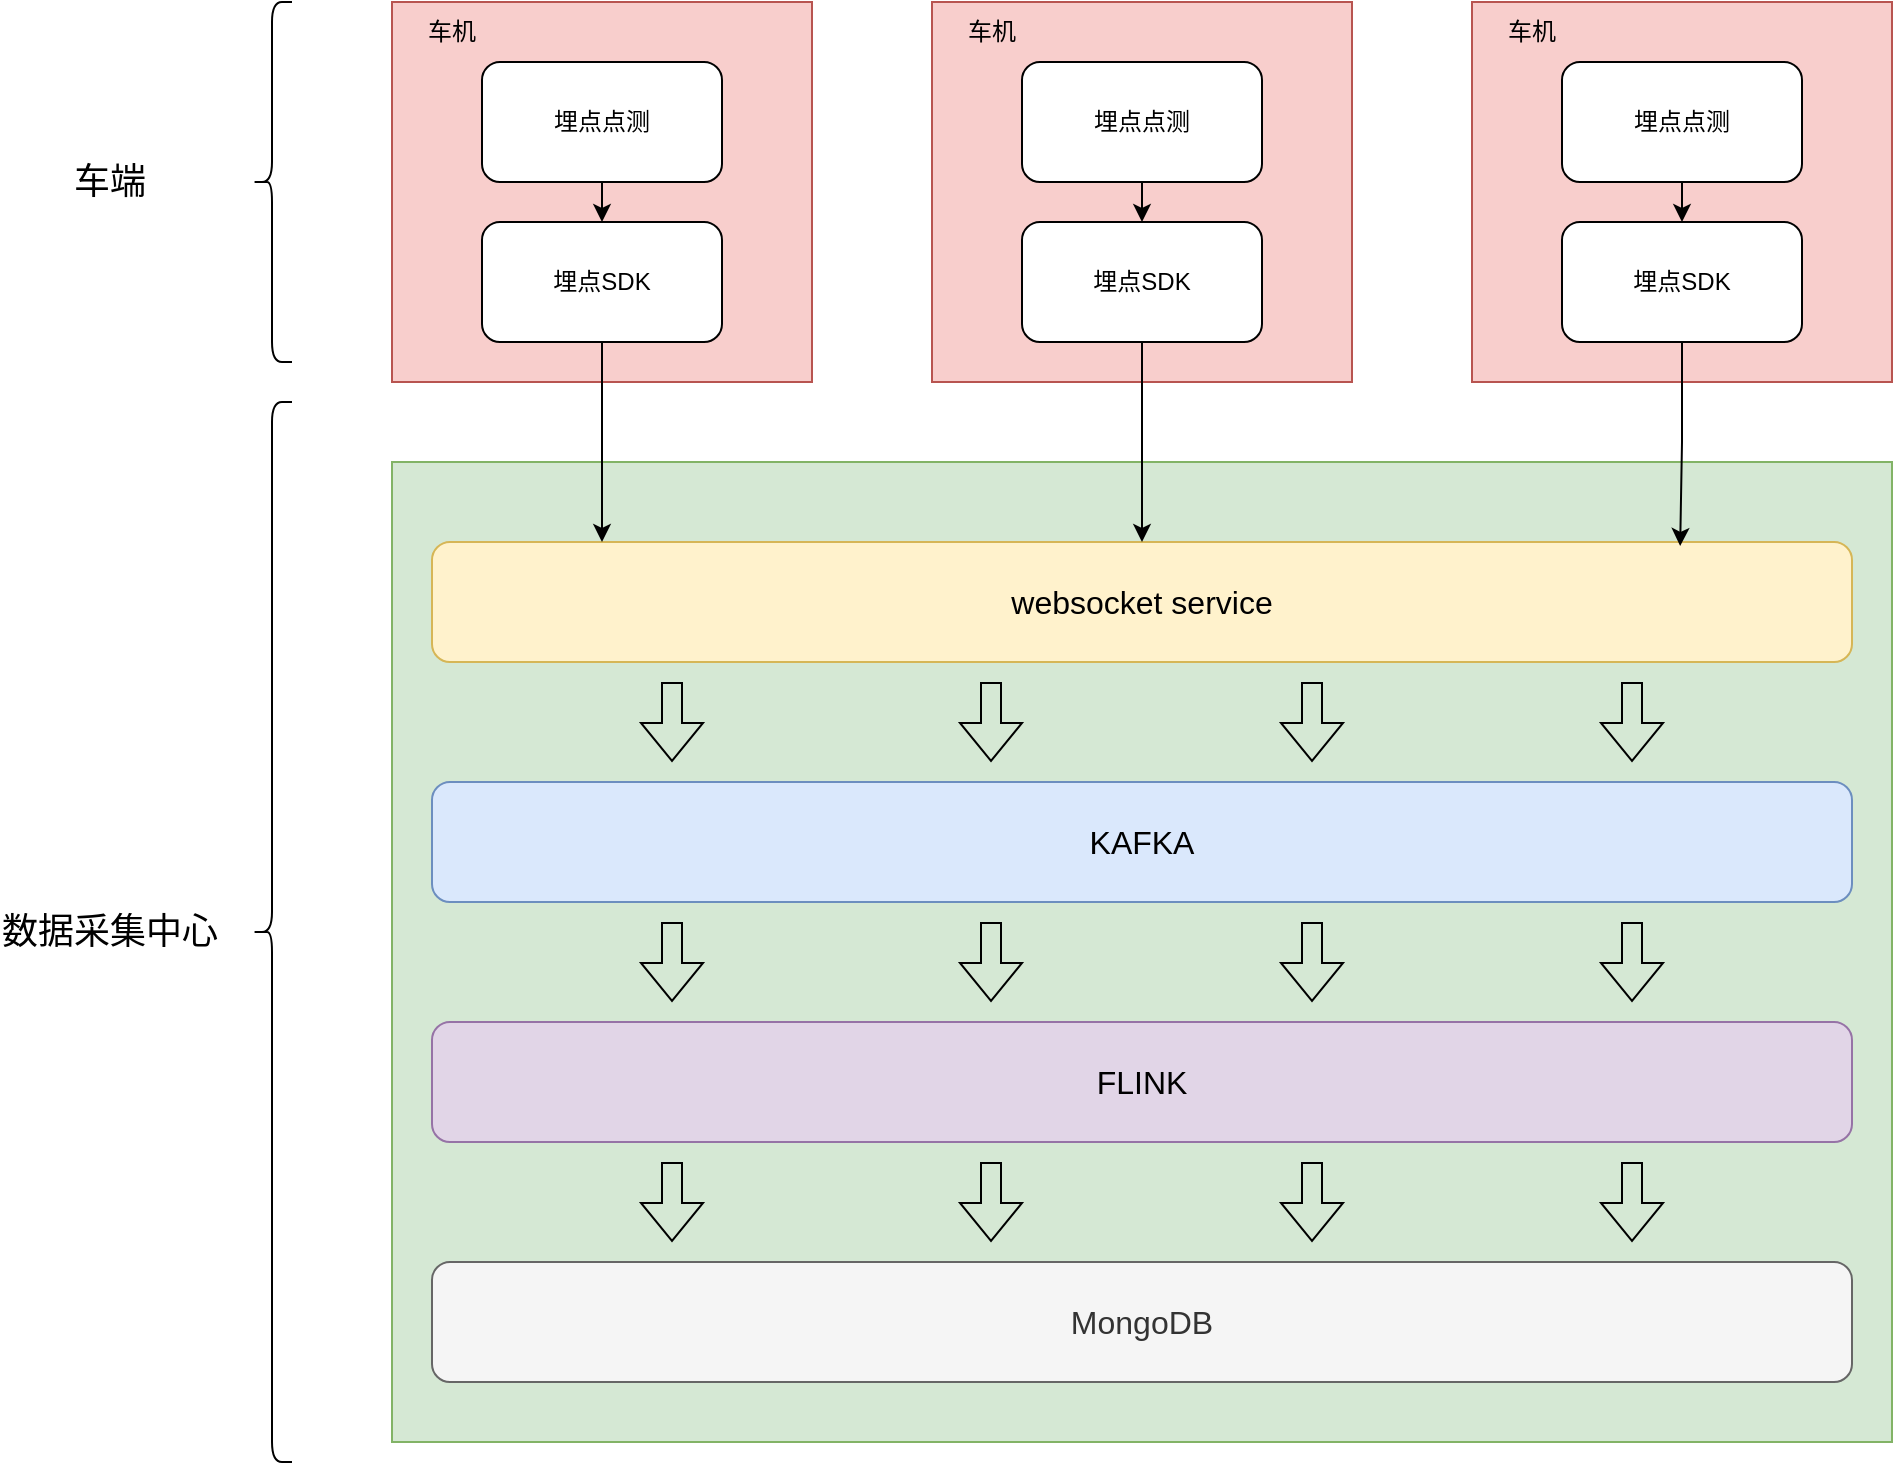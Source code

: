 <mxfile version="27.1.3">
  <diagram name="第 1 页" id="5tBbyZS10oeuzcKt32nb">
    <mxGraphModel dx="2018" dy="2281" grid="1" gridSize="10" guides="1" tooltips="1" connect="1" arrows="1" fold="1" page="1" pageScale="1" pageWidth="827" pageHeight="1169" math="0" shadow="0">
      <root>
        <mxCell id="0" />
        <mxCell id="1" parent="0" />
        <mxCell id="N5TvLH0tYXLtDI16kFAI-1" value="" style="rounded=0;whiteSpace=wrap;html=1;fillColor=#d5e8d4;strokeColor=#82b366;" vertex="1" parent="1">
          <mxGeometry x="500" y="160" width="750" height="490" as="geometry" />
        </mxCell>
        <mxCell id="N5TvLH0tYXLtDI16kFAI-3" value="&lt;font style=&quot;font-size: 16px;&quot;&gt;websocket service&lt;/font&gt;" style="rounded=1;whiteSpace=wrap;html=1;fillColor=#fff2cc;strokeColor=#d6b656;" vertex="1" parent="1">
          <mxGeometry x="520" y="200" width="710" height="60" as="geometry" />
        </mxCell>
        <mxCell id="N5TvLH0tYXLtDI16kFAI-7" value="" style="rounded=0;whiteSpace=wrap;html=1;fillColor=#f8cecc;strokeColor=#b85450;" vertex="1" parent="1">
          <mxGeometry x="500" y="-70" width="210" height="190" as="geometry" />
        </mxCell>
        <mxCell id="N5TvLH0tYXLtDI16kFAI-11" style="edgeStyle=orthogonalEdgeStyle;rounded=0;orthogonalLoop=1;jettySize=auto;html=1;exitX=0.5;exitY=1;exitDx=0;exitDy=0;entryX=0.5;entryY=0;entryDx=0;entryDy=0;" edge="1" parent="1" source="N5TvLH0tYXLtDI16kFAI-8" target="N5TvLH0tYXLtDI16kFAI-9">
          <mxGeometry relative="1" as="geometry" />
        </mxCell>
        <mxCell id="N5TvLH0tYXLtDI16kFAI-8" value="埋点点测" style="rounded=1;whiteSpace=wrap;html=1;" vertex="1" parent="1">
          <mxGeometry x="545" y="-40" width="120" height="60" as="geometry" />
        </mxCell>
        <mxCell id="N5TvLH0tYXLtDI16kFAI-9" value="埋点SDK" style="rounded=1;whiteSpace=wrap;html=1;" vertex="1" parent="1">
          <mxGeometry x="545" y="40" width="120" height="60" as="geometry" />
        </mxCell>
        <mxCell id="N5TvLH0tYXLtDI16kFAI-10" value="车机" style="text;html=1;align=center;verticalAlign=middle;whiteSpace=wrap;rounded=0;" vertex="1" parent="1">
          <mxGeometry x="500" y="-70" width="60" height="30" as="geometry" />
        </mxCell>
        <mxCell id="N5TvLH0tYXLtDI16kFAI-13" value="" style="rounded=0;whiteSpace=wrap;html=1;fillColor=#f8cecc;strokeColor=#b85450;" vertex="1" parent="1">
          <mxGeometry x="770" y="-70" width="210" height="190" as="geometry" />
        </mxCell>
        <mxCell id="N5TvLH0tYXLtDI16kFAI-14" style="edgeStyle=orthogonalEdgeStyle;rounded=0;orthogonalLoop=1;jettySize=auto;html=1;exitX=0.5;exitY=1;exitDx=0;exitDy=0;entryX=0.5;entryY=0;entryDx=0;entryDy=0;" edge="1" parent="1" source="N5TvLH0tYXLtDI16kFAI-15" target="N5TvLH0tYXLtDI16kFAI-16">
          <mxGeometry relative="1" as="geometry" />
        </mxCell>
        <mxCell id="N5TvLH0tYXLtDI16kFAI-15" value="埋点点测" style="rounded=1;whiteSpace=wrap;html=1;" vertex="1" parent="1">
          <mxGeometry x="815" y="-40" width="120" height="60" as="geometry" />
        </mxCell>
        <mxCell id="N5TvLH0tYXLtDI16kFAI-27" style="edgeStyle=orthogonalEdgeStyle;rounded=0;orthogonalLoop=1;jettySize=auto;html=1;entryX=0.5;entryY=0;entryDx=0;entryDy=0;" edge="1" parent="1" source="N5TvLH0tYXLtDI16kFAI-16" target="N5TvLH0tYXLtDI16kFAI-3">
          <mxGeometry relative="1" as="geometry" />
        </mxCell>
        <mxCell id="N5TvLH0tYXLtDI16kFAI-16" value="埋点SDK" style="rounded=1;whiteSpace=wrap;html=1;" vertex="1" parent="1">
          <mxGeometry x="815" y="40" width="120" height="60" as="geometry" />
        </mxCell>
        <mxCell id="N5TvLH0tYXLtDI16kFAI-17" value="车机" style="text;html=1;align=center;verticalAlign=middle;whiteSpace=wrap;rounded=0;" vertex="1" parent="1">
          <mxGeometry x="770" y="-70" width="60" height="30" as="geometry" />
        </mxCell>
        <mxCell id="N5TvLH0tYXLtDI16kFAI-19" value="" style="rounded=0;whiteSpace=wrap;html=1;fillColor=#f8cecc;strokeColor=#b85450;" vertex="1" parent="1">
          <mxGeometry x="1040" y="-70" width="210" height="190" as="geometry" />
        </mxCell>
        <mxCell id="N5TvLH0tYXLtDI16kFAI-20" style="edgeStyle=orthogonalEdgeStyle;rounded=0;orthogonalLoop=1;jettySize=auto;html=1;exitX=0.5;exitY=1;exitDx=0;exitDy=0;entryX=0.5;entryY=0;entryDx=0;entryDy=0;" edge="1" parent="1" source="N5TvLH0tYXLtDI16kFAI-21" target="N5TvLH0tYXLtDI16kFAI-22">
          <mxGeometry relative="1" as="geometry" />
        </mxCell>
        <mxCell id="N5TvLH0tYXLtDI16kFAI-21" value="埋点点测" style="rounded=1;whiteSpace=wrap;html=1;" vertex="1" parent="1">
          <mxGeometry x="1085" y="-40" width="120" height="60" as="geometry" />
        </mxCell>
        <mxCell id="N5TvLH0tYXLtDI16kFAI-22" value="埋点SDK" style="rounded=1;whiteSpace=wrap;html=1;" vertex="1" parent="1">
          <mxGeometry x="1085" y="40" width="120" height="60" as="geometry" />
        </mxCell>
        <mxCell id="N5TvLH0tYXLtDI16kFAI-23" value="车机" style="text;html=1;align=center;verticalAlign=middle;whiteSpace=wrap;rounded=0;" vertex="1" parent="1">
          <mxGeometry x="1040" y="-70" width="60" height="30" as="geometry" />
        </mxCell>
        <mxCell id="N5TvLH0tYXLtDI16kFAI-26" style="edgeStyle=orthogonalEdgeStyle;rounded=0;orthogonalLoop=1;jettySize=auto;html=1;exitX=0.5;exitY=1;exitDx=0;exitDy=0;" edge="1" parent="1" source="N5TvLH0tYXLtDI16kFAI-9">
          <mxGeometry relative="1" as="geometry">
            <mxPoint x="605" y="200" as="targetPoint" />
          </mxGeometry>
        </mxCell>
        <mxCell id="N5TvLH0tYXLtDI16kFAI-28" style="edgeStyle=orthogonalEdgeStyle;rounded=0;orthogonalLoop=1;jettySize=auto;html=1;entryX=0.879;entryY=0.033;entryDx=0;entryDy=0;entryPerimeter=0;" edge="1" parent="1" source="N5TvLH0tYXLtDI16kFAI-22" target="N5TvLH0tYXLtDI16kFAI-3">
          <mxGeometry relative="1" as="geometry" />
        </mxCell>
        <mxCell id="N5TvLH0tYXLtDI16kFAI-29" value="" style="shape=flexArrow;endArrow=classic;html=1;rounded=0;" edge="1" parent="1">
          <mxGeometry width="50" height="50" relative="1" as="geometry">
            <mxPoint x="640" y="270" as="sourcePoint" />
            <mxPoint x="640" y="310" as="targetPoint" />
          </mxGeometry>
        </mxCell>
        <mxCell id="N5TvLH0tYXLtDI16kFAI-30" value="" style="shape=flexArrow;endArrow=classic;html=1;rounded=0;" edge="1" parent="1">
          <mxGeometry width="50" height="50" relative="1" as="geometry">
            <mxPoint x="799.5" y="270" as="sourcePoint" />
            <mxPoint x="799.5" y="310" as="targetPoint" />
          </mxGeometry>
        </mxCell>
        <mxCell id="N5TvLH0tYXLtDI16kFAI-31" value="" style="shape=flexArrow;endArrow=classic;html=1;rounded=0;" edge="1" parent="1">
          <mxGeometry width="50" height="50" relative="1" as="geometry">
            <mxPoint x="960" y="270" as="sourcePoint" />
            <mxPoint x="960" y="310" as="targetPoint" />
          </mxGeometry>
        </mxCell>
        <mxCell id="N5TvLH0tYXLtDI16kFAI-32" value="" style="shape=flexArrow;endArrow=classic;html=1;rounded=0;" edge="1" parent="1">
          <mxGeometry width="50" height="50" relative="1" as="geometry">
            <mxPoint x="1120" y="270" as="sourcePoint" />
            <mxPoint x="1120" y="310" as="targetPoint" />
          </mxGeometry>
        </mxCell>
        <mxCell id="N5TvLH0tYXLtDI16kFAI-33" value="&lt;font style=&quot;font-size: 16px;&quot;&gt;KAFKA&lt;/font&gt;" style="rounded=1;whiteSpace=wrap;html=1;fillColor=#dae8fc;strokeColor=#6c8ebf;" vertex="1" parent="1">
          <mxGeometry x="520" y="320" width="710" height="60" as="geometry" />
        </mxCell>
        <mxCell id="N5TvLH0tYXLtDI16kFAI-34" value="" style="shape=flexArrow;endArrow=classic;html=1;rounded=0;" edge="1" parent="1">
          <mxGeometry width="50" height="50" relative="1" as="geometry">
            <mxPoint x="640" y="390" as="sourcePoint" />
            <mxPoint x="640" y="430" as="targetPoint" />
          </mxGeometry>
        </mxCell>
        <mxCell id="N5TvLH0tYXLtDI16kFAI-35" value="" style="shape=flexArrow;endArrow=classic;html=1;rounded=0;" edge="1" parent="1">
          <mxGeometry width="50" height="50" relative="1" as="geometry">
            <mxPoint x="799.5" y="390" as="sourcePoint" />
            <mxPoint x="799.5" y="430" as="targetPoint" />
          </mxGeometry>
        </mxCell>
        <mxCell id="N5TvLH0tYXLtDI16kFAI-36" value="" style="shape=flexArrow;endArrow=classic;html=1;rounded=0;" edge="1" parent="1">
          <mxGeometry width="50" height="50" relative="1" as="geometry">
            <mxPoint x="960" y="390" as="sourcePoint" />
            <mxPoint x="960" y="430" as="targetPoint" />
          </mxGeometry>
        </mxCell>
        <mxCell id="N5TvLH0tYXLtDI16kFAI-37" value="" style="shape=flexArrow;endArrow=classic;html=1;rounded=0;" edge="1" parent="1">
          <mxGeometry width="50" height="50" relative="1" as="geometry">
            <mxPoint x="1120" y="390" as="sourcePoint" />
            <mxPoint x="1120" y="430" as="targetPoint" />
          </mxGeometry>
        </mxCell>
        <mxCell id="N5TvLH0tYXLtDI16kFAI-38" value="&lt;font style=&quot;font-size: 16px;&quot;&gt;FLINK&lt;/font&gt;" style="rounded=1;whiteSpace=wrap;html=1;fillColor=#e1d5e7;strokeColor=#9673a6;" vertex="1" parent="1">
          <mxGeometry x="520" y="440" width="710" height="60" as="geometry" />
        </mxCell>
        <mxCell id="N5TvLH0tYXLtDI16kFAI-39" value="&lt;span style=&quot;font-size: 16px;&quot;&gt;MongoDB&lt;/span&gt;" style="rounded=1;whiteSpace=wrap;html=1;fillColor=#f5f5f5;fontColor=#333333;strokeColor=#666666;" vertex="1" parent="1">
          <mxGeometry x="520" y="560" width="710" height="60" as="geometry" />
        </mxCell>
        <mxCell id="N5TvLH0tYXLtDI16kFAI-40" value="" style="shape=flexArrow;endArrow=classic;html=1;rounded=0;" edge="1" parent="1">
          <mxGeometry width="50" height="50" relative="1" as="geometry">
            <mxPoint x="640" y="510" as="sourcePoint" />
            <mxPoint x="640" y="550" as="targetPoint" />
          </mxGeometry>
        </mxCell>
        <mxCell id="N5TvLH0tYXLtDI16kFAI-41" value="" style="shape=flexArrow;endArrow=classic;html=1;rounded=0;" edge="1" parent="1">
          <mxGeometry width="50" height="50" relative="1" as="geometry">
            <mxPoint x="799.5" y="510" as="sourcePoint" />
            <mxPoint x="799.5" y="550" as="targetPoint" />
          </mxGeometry>
        </mxCell>
        <mxCell id="N5TvLH0tYXLtDI16kFAI-43" value="" style="shape=flexArrow;endArrow=classic;html=1;rounded=0;" edge="1" parent="1">
          <mxGeometry width="50" height="50" relative="1" as="geometry">
            <mxPoint x="960" y="510" as="sourcePoint" />
            <mxPoint x="960" y="550" as="targetPoint" />
          </mxGeometry>
        </mxCell>
        <mxCell id="N5TvLH0tYXLtDI16kFAI-44" value="" style="shape=flexArrow;endArrow=classic;html=1;rounded=0;" edge="1" parent="1">
          <mxGeometry width="50" height="50" relative="1" as="geometry">
            <mxPoint x="1120" y="510" as="sourcePoint" />
            <mxPoint x="1120" y="550" as="targetPoint" />
          </mxGeometry>
        </mxCell>
        <mxCell id="N5TvLH0tYXLtDI16kFAI-45" value="" style="shape=curlyBracket;whiteSpace=wrap;html=1;rounded=1;labelPosition=left;verticalLabelPosition=middle;align=right;verticalAlign=middle;" vertex="1" parent="1">
          <mxGeometry x="430" y="130" width="20" height="530" as="geometry" />
        </mxCell>
        <mxCell id="N5TvLH0tYXLtDI16kFAI-46" value="数据采集中心" style="text;html=1;align=center;verticalAlign=middle;whiteSpace=wrap;rounded=0;fontSize=18;" vertex="1" parent="1">
          <mxGeometry x="304" y="375" width="110" height="40" as="geometry" />
        </mxCell>
        <mxCell id="N5TvLH0tYXLtDI16kFAI-47" value="" style="shape=curlyBracket;whiteSpace=wrap;html=1;rounded=1;labelPosition=left;verticalLabelPosition=middle;align=right;verticalAlign=middle;" vertex="1" parent="1">
          <mxGeometry x="430" y="-70" width="20" height="180" as="geometry" />
        </mxCell>
        <mxCell id="N5TvLH0tYXLtDI16kFAI-48" value="车端" style="text;html=1;align=center;verticalAlign=middle;whiteSpace=wrap;rounded=0;fontSize=18;" vertex="1" parent="1">
          <mxGeometry x="329" y="5" width="60" height="30" as="geometry" />
        </mxCell>
      </root>
    </mxGraphModel>
  </diagram>
</mxfile>
